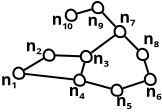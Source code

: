 <?xml version="1.0" encoding="UTF-8"?>
<dia:diagram xmlns:dia="http://www.lysator.liu.se/~alla/dia/">
  <dia:layer name="Background" visible="true">
    <dia:object type="Standard - Beziergon" version="0" id="O0">
      <dia:attribute name="obj_pos">
        <dia:point val="28.916,1.29"/>
      </dia:attribute>
      <dia:attribute name="obj_bb">
        <dia:rectangle val="28.602,1.24;29.246,1.9"/>
      </dia:attribute>
      <dia:attribute name="bez_points">
        <dia:point val="28.916,1.29"/>
        <dia:point val="29.227,1.305"/>
        <dia:point val="29.341,1.865"/>
        <dia:point val="28.93,1.85"/>
        <dia:point val="28.519,1.835"/>
        <dia:point val="28.605,1.275"/>
      </dia:attribute>
      <dia:attribute name="corner_types">
        <dia:enum val="7529104"/>
        <dia:enum val="0"/>
        <dia:enum val="0"/>
      </dia:attribute>
      <dia:attribute name="show_background">
        <dia:boolean val="true"/>
      </dia:attribute>
    </dia:object>
    <dia:object type="Standard - Line" version="0" id="O1">
      <dia:attribute name="obj_pos">
        <dia:point val="29.185,1.414"/>
      </dia:attribute>
      <dia:attribute name="obj_bb">
        <dia:rectangle val="29.116,0.761;30.232,1.482"/>
      </dia:attribute>
      <dia:attribute name="conn_endpoints">
        <dia:point val="29.185,1.414"/>
        <dia:point val="30.163,0.829"/>
      </dia:attribute>
      <dia:attribute name="numcp">
        <dia:int val="1"/>
      </dia:attribute>
      <dia:connections>
        <dia:connection handle="0" to="O0" connection="4"/>
        <dia:connection handle="1" to="O2" connection="4"/>
      </dia:connections>
    </dia:object>
    <dia:object type="Standard - Beziergon" version="0" id="O2">
      <dia:attribute name="obj_pos">
        <dia:point val="30.43,0.385"/>
      </dia:attribute>
      <dia:attribute name="obj_bb">
        <dia:rectangle val="30.116,0.335;30.76,0.996"/>
      </dia:attribute>
      <dia:attribute name="bez_points">
        <dia:point val="30.43,0.385"/>
        <dia:point val="30.741,0.4"/>
        <dia:point val="30.855,0.96"/>
        <dia:point val="30.444,0.945"/>
        <dia:point val="30.033,0.93"/>
        <dia:point val="30.119,0.37"/>
      </dia:attribute>
      <dia:attribute name="corner_types">
        <dia:enum val="7529104"/>
        <dia:enum val="0"/>
        <dia:enum val="0"/>
      </dia:attribute>
      <dia:attribute name="show_background">
        <dia:boolean val="true"/>
      </dia:attribute>
    </dia:object>
    <dia:object type="Standard - Beziergon" version="0" id="O3">
      <dia:attribute name="obj_pos">
        <dia:point val="32.287,0.455"/>
      </dia:attribute>
      <dia:attribute name="obj_bb">
        <dia:rectangle val="31.973,-0.544;32.617,1.454"/>
      </dia:attribute>
      <dia:attribute name="bez_points">
        <dia:point val="32.287,0.455"/>
        <dia:point val="32.598,0.47"/>
        <dia:point val="32.712,1.03"/>
        <dia:point val="32.301,1.015"/>
        <dia:point val="31.89,1.0"/>
        <dia:point val="31.976,0.44"/>
      </dia:attribute>
      <dia:attribute name="corner_types">
        <dia:enum val="7529104"/>
        <dia:enum val="0"/>
        <dia:enum val="0"/>
      </dia:attribute>
      <dia:attribute name="show_background">
        <dia:boolean val="true"/>
      </dia:attribute>
    </dia:object>
    <dia:object type="Standard - Beziergon" version="0" id="O4">
      <dia:attribute name="obj_pos">
        <dia:point val="31.955,1.635"/>
      </dia:attribute>
      <dia:attribute name="obj_bb">
        <dia:rectangle val="31.64,1.585;32.285,2.246"/>
      </dia:attribute>
      <dia:attribute name="bez_points">
        <dia:point val="31.955,1.635"/>
        <dia:point val="32.266,1.65"/>
        <dia:point val="32.38,2.21"/>
        <dia:point val="31.969,2.195"/>
        <dia:point val="31.558,2.18"/>
        <dia:point val="31.644,1.62"/>
      </dia:attribute>
      <dia:attribute name="corner_types">
        <dia:enum val="7529104"/>
        <dia:enum val="0"/>
        <dia:enum val="0"/>
      </dia:attribute>
      <dia:attribute name="show_background">
        <dia:boolean val="true"/>
      </dia:attribute>
    </dia:object>
    <dia:object type="Standard - Beziergon" version="0" id="O5">
      <dia:attribute name="obj_pos">
        <dia:point val="33.822,2.14"/>
      </dia:attribute>
      <dia:attribute name="obj_bb">
        <dia:rectangle val="33.508,2.09;34.152,2.751"/>
      </dia:attribute>
      <dia:attribute name="bez_points">
        <dia:point val="33.822,2.14"/>
        <dia:point val="34.133,2.155"/>
        <dia:point val="34.247,2.715"/>
        <dia:point val="33.836,2.7"/>
        <dia:point val="33.425,2.685"/>
        <dia:point val="33.511,2.125"/>
      </dia:attribute>
      <dia:attribute name="corner_types">
        <dia:enum val="7529104"/>
        <dia:enum val="0"/>
        <dia:enum val="0"/>
      </dia:attribute>
      <dia:attribute name="show_background">
        <dia:boolean val="true"/>
      </dia:attribute>
    </dia:object>
    <dia:object type="Standard - Beziergon" version="0" id="O6">
      <dia:attribute name="obj_pos">
        <dia:point val="35.49,1.595"/>
      </dia:attribute>
      <dia:attribute name="obj_bb">
        <dia:rectangle val="35.175,1.545;35.819,2.206"/>
      </dia:attribute>
      <dia:attribute name="bez_points">
        <dia:point val="35.49,1.595"/>
        <dia:point val="35.801,1.61"/>
        <dia:point val="35.915,2.17"/>
        <dia:point val="35.504,2.155"/>
        <dia:point val="35.093,2.14"/>
        <dia:point val="35.179,1.58"/>
      </dia:attribute>
      <dia:attribute name="corner_types">
        <dia:enum val="7529104"/>
        <dia:enum val="0"/>
        <dia:enum val="0"/>
      </dia:attribute>
      <dia:attribute name="show_background">
        <dia:boolean val="true"/>
      </dia:attribute>
    </dia:object>
    <dia:object type="Standard - Beziergon" version="0" id="O7">
      <dia:attribute name="obj_pos">
        <dia:point val="35.107,0.35"/>
      </dia:attribute>
      <dia:attribute name="obj_bb">
        <dia:rectangle val="34.793,0.3;35.437,0.961"/>
      </dia:attribute>
      <dia:attribute name="bez_points">
        <dia:point val="35.107,0.35"/>
        <dia:point val="35.418,0.365"/>
        <dia:point val="35.532,0.925"/>
        <dia:point val="35.121,0.91"/>
        <dia:point val="34.71,0.895"/>
        <dia:point val="34.796,0.335"/>
      </dia:attribute>
      <dia:attribute name="corner_types">
        <dia:enum val="7529104"/>
        <dia:enum val="0"/>
        <dia:enum val="0"/>
      </dia:attribute>
      <dia:attribute name="show_background">
        <dia:boolean val="true"/>
      </dia:attribute>
    </dia:object>
    <dia:object type="Standard - Beziergon" version="0" id="O8">
      <dia:attribute name="obj_pos">
        <dia:point val="33.975,-0.795"/>
      </dia:attribute>
      <dia:attribute name="obj_bb">
        <dia:rectangle val="33.66,-0.845;34.304,-0.184"/>
      </dia:attribute>
      <dia:attribute name="bez_points">
        <dia:point val="33.975,-0.795"/>
        <dia:point val="34.286,-0.78"/>
        <dia:point val="34.4,-0.22"/>
        <dia:point val="33.989,-0.235"/>
        <dia:point val="33.578,-0.25"/>
        <dia:point val="33.664,-0.81"/>
      </dia:attribute>
      <dia:attribute name="corner_types">
        <dia:enum val="7529104"/>
        <dia:enum val="0"/>
        <dia:enum val="0"/>
      </dia:attribute>
      <dia:attribute name="show_background">
        <dia:boolean val="true"/>
      </dia:attribute>
    </dia:object>
    <dia:object type="Standard - Beziergon" version="0" id="O9">
      <dia:attribute name="obj_pos">
        <dia:point val="32.867,-1.99"/>
      </dia:attribute>
      <dia:attribute name="obj_bb">
        <dia:rectangle val="32.553,-2.04;33.197,-1.379"/>
      </dia:attribute>
      <dia:attribute name="bez_points">
        <dia:point val="32.867,-1.99"/>
        <dia:point val="33.178,-1.975"/>
        <dia:point val="33.292,-1.415"/>
        <dia:point val="32.881,-1.43"/>
        <dia:point val="32.47,-1.445"/>
        <dia:point val="32.556,-2.005"/>
      </dia:attribute>
      <dia:attribute name="corner_types">
        <dia:enum val="7529104"/>
        <dia:enum val="0"/>
        <dia:enum val="0"/>
      </dia:attribute>
      <dia:attribute name="show_background">
        <dia:boolean val="true"/>
      </dia:attribute>
    </dia:object>
    <dia:object type="Standard - Beziergon" version="0" id="O10">
      <dia:attribute name="obj_pos">
        <dia:point val="31.535,-1.61"/>
      </dia:attribute>
      <dia:attribute name="obj_bb">
        <dia:rectangle val="31.22,-1.66;31.864,-0.999"/>
      </dia:attribute>
      <dia:attribute name="bez_points">
        <dia:point val="31.535,-1.61"/>
        <dia:point val="31.846,-1.595"/>
        <dia:point val="31.96,-1.035"/>
        <dia:point val="31.549,-1.05"/>
        <dia:point val="31.138,-1.065"/>
        <dia:point val="31.224,-1.625"/>
      </dia:attribute>
      <dia:attribute name="corner_types">
        <dia:enum val="7529104"/>
        <dia:enum val="0"/>
        <dia:enum val="0"/>
      </dia:attribute>
      <dia:attribute name="show_background">
        <dia:boolean val="true"/>
      </dia:attribute>
    </dia:object>
    <dia:group>
      <dia:object type="Standard - Text" version="1" id="O11">
        <dia:attribute name="obj_pos">
          <dia:point val="30.565,-0.855"/>
        </dia:attribute>
        <dia:attribute name="obj_bb">
          <dia:rectangle val="30.565,-1.532;31.085,-0.36"/>
        </dia:attribute>
        <dia:attribute name="text">
          <dia:composite type="text">
            <dia:attribute name="string">
              <dia:string>#n#</dia:string>
            </dia:attribute>
            <dia:attribute name="font">
              <dia:font family="sans" style="80" name="Helvetica-Bold"/>
            </dia:attribute>
            <dia:attribute name="height">
              <dia:real val="1"/>
            </dia:attribute>
            <dia:attribute name="pos">
              <dia:point val="30.565,-0.855"/>
            </dia:attribute>
            <dia:attribute name="color">
              <dia:color val="#000000"/>
            </dia:attribute>
            <dia:attribute name="alignment">
              <dia:enum val="0"/>
            </dia:attribute>
          </dia:composite>
        </dia:attribute>
        <dia:attribute name="valign">
          <dia:enum val="3"/>
        </dia:attribute>
      </dia:object>
      <dia:object type="Standard - Text" version="1" id="O12">
        <dia:attribute name="obj_pos">
          <dia:point val="31.09,-0.63"/>
        </dia:attribute>
        <dia:attribute name="obj_bb">
          <dia:rectangle val="31.09,-1.037;31.7,-0.332"/>
        </dia:attribute>
        <dia:attribute name="text">
          <dia:composite type="text">
            <dia:attribute name="string">
              <dia:string>#10#</dia:string>
            </dia:attribute>
            <dia:attribute name="font">
              <dia:font family="sans" style="80" name="Helvetica-Bold"/>
            </dia:attribute>
            <dia:attribute name="height">
              <dia:real val="0.6"/>
            </dia:attribute>
            <dia:attribute name="pos">
              <dia:point val="31.09,-0.63"/>
            </dia:attribute>
            <dia:attribute name="color">
              <dia:color val="#000000"/>
            </dia:attribute>
            <dia:attribute name="alignment">
              <dia:enum val="0"/>
            </dia:attribute>
          </dia:composite>
        </dia:attribute>
        <dia:attribute name="valign">
          <dia:enum val="3"/>
        </dia:attribute>
      </dia:object>
    </dia:group>
    <dia:object type="Standard - Line" version="0" id="O13">
      <dia:attribute name="obj_pos">
        <dia:point val="30.712,0.676"/>
      </dia:attribute>
      <dia:attribute name="obj_bb">
        <dia:rectangle val="30.66,0.624;32.065,0.777"/>
      </dia:attribute>
      <dia:attribute name="conn_endpoints">
        <dia:point val="30.712,0.676"/>
        <dia:point val="32.014,0.725"/>
      </dia:attribute>
      <dia:attribute name="numcp">
        <dia:int val="1"/>
      </dia:attribute>
      <dia:connections>
        <dia:connection handle="0" to="O2" connection="4"/>
        <dia:connection handle="1" to="O3" connection="4"/>
      </dia:connections>
    </dia:object>
    <dia:object type="Standard - Line" version="0" id="O14">
      <dia:attribute name="obj_pos">
        <dia:point val="32.049,1.606"/>
      </dia:attribute>
      <dia:attribute name="obj_bb">
        <dia:rectangle val="31.987,0.987;32.267,1.668"/>
      </dia:attribute>
      <dia:attribute name="conn_endpoints">
        <dia:point val="32.049,1.606"/>
        <dia:point val="32.206,1.049"/>
      </dia:attribute>
      <dia:attribute name="numcp">
        <dia:int val="1"/>
      </dia:attribute>
      <dia:connections>
        <dia:connection handle="0" to="O4" connection="4"/>
        <dia:connection handle="1" to="O3" connection="4"/>
      </dia:connections>
    </dia:object>
    <dia:object type="Standard - Line" version="0" id="O15">
      <dia:attribute name="obj_pos">
        <dia:point val="29.238,1.606"/>
      </dia:attribute>
      <dia:attribute name="obj_bb">
        <dia:rectangle val="29.182,1.55;31.701,1.935"/>
      </dia:attribute>
      <dia:attribute name="conn_endpoints">
        <dia:point val="29.238,1.606"/>
        <dia:point val="31.646,1.879"/>
      </dia:attribute>
      <dia:attribute name="numcp">
        <dia:int val="1"/>
      </dia:attribute>
      <dia:connections>
        <dia:connection handle="0" to="O0" connection="4"/>
        <dia:connection handle="1" to="O4" connection="4"/>
      </dia:connections>
    </dia:object>
    <dia:object type="Standard - Line" version="0" id="O16">
      <dia:attribute name="obj_pos">
        <dia:point val="32.281,2.002"/>
      </dia:attribute>
      <dia:attribute name="obj_bb">
        <dia:rectangle val="32.22,1.94;33.583,2.399"/>
      </dia:attribute>
      <dia:attribute name="conn_endpoints">
        <dia:point val="32.281,2.002"/>
        <dia:point val="33.522,2.337"/>
      </dia:attribute>
      <dia:attribute name="numcp">
        <dia:int val="1"/>
      </dia:attribute>
      <dia:connections>
        <dia:connection handle="0" to="O4" connection="4"/>
        <dia:connection handle="1" to="O5" connection="4"/>
      </dia:connections>
    </dia:object>
    <dia:object type="Standard - Line" version="0" id="O17">
      <dia:attribute name="obj_pos">
        <dia:point val="34.123,2.324"/>
      </dia:attribute>
      <dia:attribute name="obj_bb">
        <dia:rectangle val="34.06,1.913;35.252,2.387"/>
      </dia:attribute>
      <dia:attribute name="conn_endpoints">
        <dia:point val="34.123,2.324"/>
        <dia:point val="35.188,1.976"/>
      </dia:attribute>
      <dia:attribute name="numcp">
        <dia:int val="1"/>
      </dia:attribute>
      <dia:connections>
        <dia:connection handle="0" to="O5" connection="4"/>
        <dia:connection handle="1" to="O6" connection="4"/>
      </dia:connections>
    </dia:object>
    <dia:object type="Standard - Line" version="0" id="O18">
      <dia:attribute name="obj_pos">
        <dia:point val="34.225,-0.268"/>
      </dia:attribute>
      <dia:attribute name="obj_bb">
        <dia:rectangle val="34.155,-0.339;34.956,0.469"/>
      </dia:attribute>
      <dia:attribute name="conn_endpoints">
        <dia:point val="34.225,-0.268"/>
        <dia:point val="34.885,0.399"/>
      </dia:attribute>
      <dia:attribute name="numcp">
        <dia:int val="1"/>
      </dia:attribute>
      <dia:connections>
        <dia:connection handle="0" to="O8" connection="4"/>
        <dia:connection handle="1" to="O7" connection="4"/>
      </dia:connections>
    </dia:object>
    <dia:object type="Standard - Line" version="0" id="O19">
      <dia:attribute name="obj_pos">
        <dia:point val="35.399,1.558"/>
      </dia:attribute>
      <dia:attribute name="obj_bb">
        <dia:rectangle val="35.149,0.884;35.462,1.62"/>
      </dia:attribute>
      <dia:attribute name="conn_endpoints">
        <dia:point val="35.399,1.558"/>
        <dia:point val="35.211,0.946"/>
      </dia:attribute>
      <dia:attribute name="numcp">
        <dia:int val="1"/>
      </dia:attribute>
      <dia:connections>
        <dia:connection handle="0" to="O6" connection="4"/>
        <dia:connection handle="1" to="O7" connection="4"/>
      </dia:connections>
    </dia:object>
    <dia:object type="Standard - Line" version="0" id="O20">
      <dia:attribute name="obj_pos">
        <dia:point val="31.806,-1.405"/>
      </dia:attribute>
      <dia:attribute name="obj_bb">
        <dia:rectangle val="31.744,-1.685;32.631,-1.343"/>
      </dia:attribute>
      <dia:attribute name="conn_endpoints">
        <dia:point val="31.806,-1.405"/>
        <dia:point val="32.569,-1.623"/>
      </dia:attribute>
      <dia:attribute name="numcp">
        <dia:int val="1"/>
      </dia:attribute>
      <dia:connections>
        <dia:connection handle="0" to="O10" connection="4"/>
        <dia:connection handle="1" to="O9" connection="4"/>
      </dia:connections>
    </dia:object>
    <dia:object type="Standard - Line" version="0" id="O21">
      <dia:attribute name="obj_pos">
        <dia:point val="33.111,-1.455"/>
      </dia:attribute>
      <dia:attribute name="obj_bb">
        <dia:rectangle val="33.04,-1.525;33.83,-0.684"/>
      </dia:attribute>
      <dia:attribute name="conn_endpoints">
        <dia:point val="33.111,-1.455"/>
        <dia:point val="33.76,-0.754"/>
      </dia:attribute>
      <dia:attribute name="numcp">
        <dia:int val="1"/>
      </dia:attribute>
      <dia:connections>
        <dia:connection handle="0" to="O9" connection="4"/>
        <dia:connection handle="1" to="O8" connection="4"/>
      </dia:connections>
    </dia:object>
    <dia:object type="Standard - Line" version="0" id="O22">
      <dia:attribute name="obj_pos">
        <dia:point val="32.542,0.552"/>
      </dia:attribute>
      <dia:attribute name="obj_bb">
        <dia:rectangle val="32.472,-0.409;33.814,0.622"/>
      </dia:attribute>
      <dia:attribute name="conn_endpoints">
        <dia:point val="32.542,0.552"/>
        <dia:point val="33.744,-0.339"/>
      </dia:attribute>
      <dia:attribute name="numcp">
        <dia:int val="1"/>
      </dia:attribute>
      <dia:connections>
        <dia:connection handle="0" to="O3" connection="4"/>
        <dia:connection handle="1" to="O8" connection="4"/>
      </dia:connections>
    </dia:object>
    <dia:group>
      <dia:object type="Standard - Text" version="1" id="O23">
        <dia:attribute name="obj_pos">
          <dia:point val="31.423,2.708"/>
        </dia:attribute>
        <dia:attribute name="obj_bb">
          <dia:rectangle val="31.423,2.03;31.943,3.203"/>
        </dia:attribute>
        <dia:attribute name="text">
          <dia:composite type="text">
            <dia:attribute name="string">
              <dia:string>#n#</dia:string>
            </dia:attribute>
            <dia:attribute name="font">
              <dia:font family="sans" style="80" name="Helvetica-Bold"/>
            </dia:attribute>
            <dia:attribute name="height">
              <dia:real val="1"/>
            </dia:attribute>
            <dia:attribute name="pos">
              <dia:point val="31.423,2.708"/>
            </dia:attribute>
            <dia:attribute name="color">
              <dia:color val="#000000"/>
            </dia:attribute>
            <dia:attribute name="alignment">
              <dia:enum val="0"/>
            </dia:attribute>
          </dia:composite>
        </dia:attribute>
        <dia:attribute name="valign">
          <dia:enum val="3"/>
        </dia:attribute>
      </dia:object>
      <dia:object type="Standard - Text" version="1" id="O24">
        <dia:attribute name="obj_pos">
          <dia:point val="31.948,2.858"/>
        </dia:attribute>
        <dia:attribute name="obj_bb">
          <dia:rectangle val="31.948,2.45;32.253,3.155"/>
        </dia:attribute>
        <dia:attribute name="text">
          <dia:composite type="text">
            <dia:attribute name="string">
              <dia:string>#4#</dia:string>
            </dia:attribute>
            <dia:attribute name="font">
              <dia:font family="sans" style="80" name="Helvetica-Bold"/>
            </dia:attribute>
            <dia:attribute name="height">
              <dia:real val="0.6"/>
            </dia:attribute>
            <dia:attribute name="pos">
              <dia:point val="31.948,2.858"/>
            </dia:attribute>
            <dia:attribute name="color">
              <dia:color val="#000000"/>
            </dia:attribute>
            <dia:attribute name="alignment">
              <dia:enum val="0"/>
            </dia:attribute>
          </dia:composite>
        </dia:attribute>
        <dia:attribute name="valign">
          <dia:enum val="3"/>
        </dia:attribute>
      </dia:object>
    </dia:group>
    <dia:group>
      <dia:object type="Standard - Text" version="1" id="O25">
        <dia:attribute name="obj_pos">
          <dia:point val="29.271,0.469"/>
        </dia:attribute>
        <dia:attribute name="obj_bb">
          <dia:rectangle val="29.271,-0.209;29.791,0.964"/>
        </dia:attribute>
        <dia:attribute name="text">
          <dia:composite type="text">
            <dia:attribute name="string">
              <dia:string>#n#</dia:string>
            </dia:attribute>
            <dia:attribute name="font">
              <dia:font family="sans" style="80" name="Helvetica-Bold"/>
            </dia:attribute>
            <dia:attribute name="height">
              <dia:real val="1"/>
            </dia:attribute>
            <dia:attribute name="pos">
              <dia:point val="29.271,0.469"/>
            </dia:attribute>
            <dia:attribute name="color">
              <dia:color val="#000000"/>
            </dia:attribute>
            <dia:attribute name="alignment">
              <dia:enum val="0"/>
            </dia:attribute>
          </dia:composite>
        </dia:attribute>
        <dia:attribute name="valign">
          <dia:enum val="3"/>
        </dia:attribute>
      </dia:object>
      <dia:object type="Standard - Text" version="1" id="O26">
        <dia:attribute name="obj_pos">
          <dia:point val="29.796,0.619"/>
        </dia:attribute>
        <dia:attribute name="obj_bb">
          <dia:rectangle val="29.796,0.211;30.101,0.916"/>
        </dia:attribute>
        <dia:attribute name="text">
          <dia:composite type="text">
            <dia:attribute name="string">
              <dia:string>#2#</dia:string>
            </dia:attribute>
            <dia:attribute name="font">
              <dia:font family="sans" style="80" name="Helvetica-Bold"/>
            </dia:attribute>
            <dia:attribute name="height">
              <dia:real val="0.6"/>
            </dia:attribute>
            <dia:attribute name="pos">
              <dia:point val="29.796,0.619"/>
            </dia:attribute>
            <dia:attribute name="color">
              <dia:color val="#000000"/>
            </dia:attribute>
            <dia:attribute name="alignment">
              <dia:enum val="0"/>
            </dia:attribute>
          </dia:composite>
        </dia:attribute>
        <dia:attribute name="valign">
          <dia:enum val="3"/>
        </dia:attribute>
      </dia:object>
    </dia:group>
    <dia:group>
      <dia:object type="Standard - Text" version="1" id="O27">
        <dia:attribute name="obj_pos">
          <dia:point val="32.354,-0.805"/>
        </dia:attribute>
        <dia:attribute name="obj_bb">
          <dia:rectangle val="32.354,-1.482;32.874,-0.31"/>
        </dia:attribute>
        <dia:attribute name="text">
          <dia:composite type="text">
            <dia:attribute name="string">
              <dia:string>#n#</dia:string>
            </dia:attribute>
            <dia:attribute name="font">
              <dia:font family="sans" style="80" name="Helvetica-Bold"/>
            </dia:attribute>
            <dia:attribute name="height">
              <dia:real val="1"/>
            </dia:attribute>
            <dia:attribute name="pos">
              <dia:point val="32.354,-0.805"/>
            </dia:attribute>
            <dia:attribute name="color">
              <dia:color val="#000000"/>
            </dia:attribute>
            <dia:attribute name="alignment">
              <dia:enum val="0"/>
            </dia:attribute>
          </dia:composite>
        </dia:attribute>
        <dia:attribute name="valign">
          <dia:enum val="3"/>
        </dia:attribute>
      </dia:object>
      <dia:object type="Standard - Text" version="1" id="O28">
        <dia:attribute name="obj_pos">
          <dia:point val="32.879,-0.655"/>
        </dia:attribute>
        <dia:attribute name="obj_bb">
          <dia:rectangle val="32.879,-1.062;33.184,-0.357"/>
        </dia:attribute>
        <dia:attribute name="text">
          <dia:composite type="text">
            <dia:attribute name="string">
              <dia:string>#9#</dia:string>
            </dia:attribute>
            <dia:attribute name="font">
              <dia:font family="sans" style="80" name="Helvetica-Bold"/>
            </dia:attribute>
            <dia:attribute name="height">
              <dia:real val="0.6"/>
            </dia:attribute>
            <dia:attribute name="pos">
              <dia:point val="32.879,-0.655"/>
            </dia:attribute>
            <dia:attribute name="color">
              <dia:color val="#000000"/>
            </dia:attribute>
            <dia:attribute name="alignment">
              <dia:enum val="0"/>
            </dia:attribute>
          </dia:composite>
        </dia:attribute>
        <dia:attribute name="valign">
          <dia:enum val="3"/>
        </dia:attribute>
      </dia:object>
    </dia:group>
    <dia:group>
      <dia:object type="Standard - Text" version="1" id="O29">
        <dia:attribute name="obj_pos">
          <dia:point val="33.951,-0.951"/>
        </dia:attribute>
        <dia:attribute name="obj_bb">
          <dia:rectangle val="33.951,-1.629;34.471,-0.456"/>
        </dia:attribute>
        <dia:attribute name="text">
          <dia:composite type="text">
            <dia:attribute name="string">
              <dia:string>#n#</dia:string>
            </dia:attribute>
            <dia:attribute name="font">
              <dia:font family="sans" style="80" name="Helvetica-Bold"/>
            </dia:attribute>
            <dia:attribute name="height">
              <dia:real val="1"/>
            </dia:attribute>
            <dia:attribute name="pos">
              <dia:point val="33.951,-0.951"/>
            </dia:attribute>
            <dia:attribute name="color">
              <dia:color val="#000000"/>
            </dia:attribute>
            <dia:attribute name="alignment">
              <dia:enum val="0"/>
            </dia:attribute>
          </dia:composite>
        </dia:attribute>
        <dia:attribute name="valign">
          <dia:enum val="3"/>
        </dia:attribute>
      </dia:object>
      <dia:object type="Standard - Text" version="1" id="O30">
        <dia:attribute name="obj_pos">
          <dia:point val="34.476,-0.801"/>
        </dia:attribute>
        <dia:attribute name="obj_bb">
          <dia:rectangle val="34.476,-1.209;34.781,-0.504"/>
        </dia:attribute>
        <dia:attribute name="text">
          <dia:composite type="text">
            <dia:attribute name="string">
              <dia:string>#7#</dia:string>
            </dia:attribute>
            <dia:attribute name="font">
              <dia:font family="sans" style="80" name="Helvetica-Bold"/>
            </dia:attribute>
            <dia:attribute name="height">
              <dia:real val="0.6"/>
            </dia:attribute>
            <dia:attribute name="pos">
              <dia:point val="34.476,-0.801"/>
            </dia:attribute>
            <dia:attribute name="color">
              <dia:color val="#000000"/>
            </dia:attribute>
            <dia:attribute name="alignment">
              <dia:enum val="0"/>
            </dia:attribute>
          </dia:composite>
        </dia:attribute>
        <dia:attribute name="valign">
          <dia:enum val="3"/>
        </dia:attribute>
      </dia:object>
    </dia:group>
    <dia:group>
      <dia:object type="Standard - Text" version="1" id="O31">
        <dia:attribute name="obj_pos">
          <dia:point val="35.15,0.123"/>
        </dia:attribute>
        <dia:attribute name="obj_bb">
          <dia:rectangle val="35.15,-0.555;35.67,0.618"/>
        </dia:attribute>
        <dia:attribute name="text">
          <dia:composite type="text">
            <dia:attribute name="string">
              <dia:string>#n#</dia:string>
            </dia:attribute>
            <dia:attribute name="font">
              <dia:font family="sans" style="80" name="Helvetica-Bold"/>
            </dia:attribute>
            <dia:attribute name="height">
              <dia:real val="1"/>
            </dia:attribute>
            <dia:attribute name="pos">
              <dia:point val="35.15,0.123"/>
            </dia:attribute>
            <dia:attribute name="color">
              <dia:color val="#000000"/>
            </dia:attribute>
            <dia:attribute name="alignment">
              <dia:enum val="0"/>
            </dia:attribute>
          </dia:composite>
        </dia:attribute>
        <dia:attribute name="valign">
          <dia:enum val="3"/>
        </dia:attribute>
      </dia:object>
      <dia:object type="Standard - Text" version="1" id="O32">
        <dia:attribute name="obj_pos">
          <dia:point val="35.675,0.273"/>
        </dia:attribute>
        <dia:attribute name="obj_bb">
          <dia:rectangle val="35.675,-0.135;35.98,0.57"/>
        </dia:attribute>
        <dia:attribute name="text">
          <dia:composite type="text">
            <dia:attribute name="string">
              <dia:string>#8#</dia:string>
            </dia:attribute>
            <dia:attribute name="font">
              <dia:font family="sans" style="80" name="Helvetica-Bold"/>
            </dia:attribute>
            <dia:attribute name="height">
              <dia:real val="0.6"/>
            </dia:attribute>
            <dia:attribute name="pos">
              <dia:point val="35.675,0.273"/>
            </dia:attribute>
            <dia:attribute name="color">
              <dia:color val="#000000"/>
            </dia:attribute>
            <dia:attribute name="alignment">
              <dia:enum val="0"/>
            </dia:attribute>
          </dia:composite>
        </dia:attribute>
        <dia:attribute name="valign">
          <dia:enum val="3"/>
        </dia:attribute>
      </dia:object>
    </dia:group>
    <dia:group>
      <dia:object type="Standard - Text" version="1" id="O33">
        <dia:attribute name="obj_pos">
          <dia:point val="35.275,2.748"/>
        </dia:attribute>
        <dia:attribute name="obj_bb">
          <dia:rectangle val="35.275,2.07;35.795,3.243"/>
        </dia:attribute>
        <dia:attribute name="text">
          <dia:composite type="text">
            <dia:attribute name="string">
              <dia:string>#n#</dia:string>
            </dia:attribute>
            <dia:attribute name="font">
              <dia:font family="sans" style="80" name="Helvetica-Bold"/>
            </dia:attribute>
            <dia:attribute name="height">
              <dia:real val="1"/>
            </dia:attribute>
            <dia:attribute name="pos">
              <dia:point val="35.275,2.748"/>
            </dia:attribute>
            <dia:attribute name="color">
              <dia:color val="#000000"/>
            </dia:attribute>
            <dia:attribute name="alignment">
              <dia:enum val="0"/>
            </dia:attribute>
          </dia:composite>
        </dia:attribute>
        <dia:attribute name="valign">
          <dia:enum val="3"/>
        </dia:attribute>
      </dia:object>
      <dia:object type="Standard - Text" version="1" id="O34">
        <dia:attribute name="obj_pos">
          <dia:point val="35.8,2.898"/>
        </dia:attribute>
        <dia:attribute name="obj_bb">
          <dia:rectangle val="35.8,2.49;36.105,3.195"/>
        </dia:attribute>
        <dia:attribute name="text">
          <dia:composite type="text">
            <dia:attribute name="string">
              <dia:string>#6#</dia:string>
            </dia:attribute>
            <dia:attribute name="font">
              <dia:font family="sans" style="80" name="Helvetica-Bold"/>
            </dia:attribute>
            <dia:attribute name="height">
              <dia:real val="0.6"/>
            </dia:attribute>
            <dia:attribute name="pos">
              <dia:point val="35.8,2.898"/>
            </dia:attribute>
            <dia:attribute name="color">
              <dia:color val="#000000"/>
            </dia:attribute>
            <dia:attribute name="alignment">
              <dia:enum val="0"/>
            </dia:attribute>
          </dia:composite>
        </dia:attribute>
        <dia:attribute name="valign">
          <dia:enum val="3"/>
        </dia:attribute>
      </dia:object>
    </dia:group>
    <dia:group>
      <dia:object type="Standard - Text" version="1" id="O35">
        <dia:attribute name="obj_pos">
          <dia:point val="33.785,3.208"/>
        </dia:attribute>
        <dia:attribute name="obj_bb">
          <dia:rectangle val="33.785,2.53;34.305,3.703"/>
        </dia:attribute>
        <dia:attribute name="text">
          <dia:composite type="text">
            <dia:attribute name="string">
              <dia:string>#n#</dia:string>
            </dia:attribute>
            <dia:attribute name="font">
              <dia:font family="sans" style="80" name="Helvetica-Bold"/>
            </dia:attribute>
            <dia:attribute name="height">
              <dia:real val="1"/>
            </dia:attribute>
            <dia:attribute name="pos">
              <dia:point val="33.785,3.208"/>
            </dia:attribute>
            <dia:attribute name="color">
              <dia:color val="#000000"/>
            </dia:attribute>
            <dia:attribute name="alignment">
              <dia:enum val="0"/>
            </dia:attribute>
          </dia:composite>
        </dia:attribute>
        <dia:attribute name="valign">
          <dia:enum val="3"/>
        </dia:attribute>
      </dia:object>
      <dia:object type="Standard - Text" version="1" id="O36">
        <dia:attribute name="obj_pos">
          <dia:point val="34.31,3.358"/>
        </dia:attribute>
        <dia:attribute name="obj_bb">
          <dia:rectangle val="34.31,2.95;34.615,3.655"/>
        </dia:attribute>
        <dia:attribute name="text">
          <dia:composite type="text">
            <dia:attribute name="string">
              <dia:string>#5#</dia:string>
            </dia:attribute>
            <dia:attribute name="font">
              <dia:font family="sans" style="80" name="Helvetica-Bold"/>
            </dia:attribute>
            <dia:attribute name="height">
              <dia:real val="0.6"/>
            </dia:attribute>
            <dia:attribute name="pos">
              <dia:point val="34.31,3.358"/>
            </dia:attribute>
            <dia:attribute name="color">
              <dia:color val="#000000"/>
            </dia:attribute>
            <dia:attribute name="alignment">
              <dia:enum val="0"/>
            </dia:attribute>
          </dia:composite>
        </dia:attribute>
        <dia:attribute name="valign">
          <dia:enum val="3"/>
        </dia:attribute>
      </dia:object>
    </dia:group>
    <dia:group>
      <dia:object type="Standard - Text" version="1" id="O37">
        <dia:attribute name="obj_pos">
          <dia:point val="32.633,1.093"/>
        </dia:attribute>
        <dia:attribute name="obj_bb">
          <dia:rectangle val="32.633,0.415;33.153,1.588"/>
        </dia:attribute>
        <dia:attribute name="text">
          <dia:composite type="text">
            <dia:attribute name="string">
              <dia:string>#n#</dia:string>
            </dia:attribute>
            <dia:attribute name="font">
              <dia:font family="sans" style="80" name="Helvetica-Bold"/>
            </dia:attribute>
            <dia:attribute name="height">
              <dia:real val="1"/>
            </dia:attribute>
            <dia:attribute name="pos">
              <dia:point val="32.633,1.093"/>
            </dia:attribute>
            <dia:attribute name="color">
              <dia:color val="#000000"/>
            </dia:attribute>
            <dia:attribute name="alignment">
              <dia:enum val="0"/>
            </dia:attribute>
          </dia:composite>
        </dia:attribute>
        <dia:attribute name="valign">
          <dia:enum val="3"/>
        </dia:attribute>
      </dia:object>
      <dia:object type="Standard - Text" version="1" id="O38">
        <dia:attribute name="obj_pos">
          <dia:point val="33.158,1.243"/>
        </dia:attribute>
        <dia:attribute name="obj_bb">
          <dia:rectangle val="33.158,0.835;33.463,1.54"/>
        </dia:attribute>
        <dia:attribute name="text">
          <dia:composite type="text">
            <dia:attribute name="string">
              <dia:string>#3#</dia:string>
            </dia:attribute>
            <dia:attribute name="font">
              <dia:font family="sans" style="80" name="Helvetica-Bold"/>
            </dia:attribute>
            <dia:attribute name="height">
              <dia:real val="0.6"/>
            </dia:attribute>
            <dia:attribute name="pos">
              <dia:point val="33.158,1.243"/>
            </dia:attribute>
            <dia:attribute name="color">
              <dia:color val="#000000"/>
            </dia:attribute>
            <dia:attribute name="alignment">
              <dia:enum val="0"/>
            </dia:attribute>
          </dia:composite>
        </dia:attribute>
        <dia:attribute name="valign">
          <dia:enum val="3"/>
        </dia:attribute>
      </dia:object>
    </dia:group>
    <dia:group>
      <dia:object type="Standard - Text" version="1" id="O39">
        <dia:attribute name="obj_pos">
          <dia:point val="28.558,2.319"/>
        </dia:attribute>
        <dia:attribute name="obj_bb">
          <dia:rectangle val="28.558,1.911;28.863,2.616"/>
        </dia:attribute>
        <dia:attribute name="text">
          <dia:composite type="text">
            <dia:attribute name="string">
              <dia:string>#1#</dia:string>
            </dia:attribute>
            <dia:attribute name="font">
              <dia:font family="sans" style="80" name="Helvetica-Bold"/>
            </dia:attribute>
            <dia:attribute name="height">
              <dia:real val="0.6"/>
            </dia:attribute>
            <dia:attribute name="pos">
              <dia:point val="28.558,2.319"/>
            </dia:attribute>
            <dia:attribute name="color">
              <dia:color val="#000000"/>
            </dia:attribute>
            <dia:attribute name="alignment">
              <dia:enum val="0"/>
            </dia:attribute>
          </dia:composite>
        </dia:attribute>
        <dia:attribute name="valign">
          <dia:enum val="3"/>
        </dia:attribute>
      </dia:object>
      <dia:object type="Standard - Text" version="1" id="O40">
        <dia:attribute name="obj_pos">
          <dia:point val="28.032,2.169"/>
        </dia:attribute>
        <dia:attribute name="obj_bb">
          <dia:rectangle val="28.032,1.491;28.552,2.664"/>
        </dia:attribute>
        <dia:attribute name="text">
          <dia:composite type="text">
            <dia:attribute name="string">
              <dia:string>#n#</dia:string>
            </dia:attribute>
            <dia:attribute name="font">
              <dia:font family="sans" style="80" name="Helvetica-Bold"/>
            </dia:attribute>
            <dia:attribute name="height">
              <dia:real val="1"/>
            </dia:attribute>
            <dia:attribute name="pos">
              <dia:point val="28.032,2.169"/>
            </dia:attribute>
            <dia:attribute name="color">
              <dia:color val="#000000"/>
            </dia:attribute>
            <dia:attribute name="alignment">
              <dia:enum val="0"/>
            </dia:attribute>
          </dia:composite>
        </dia:attribute>
        <dia:attribute name="valign">
          <dia:enum val="3"/>
        </dia:attribute>
      </dia:object>
    </dia:group>
  </dia:layer>
</dia:diagram>
